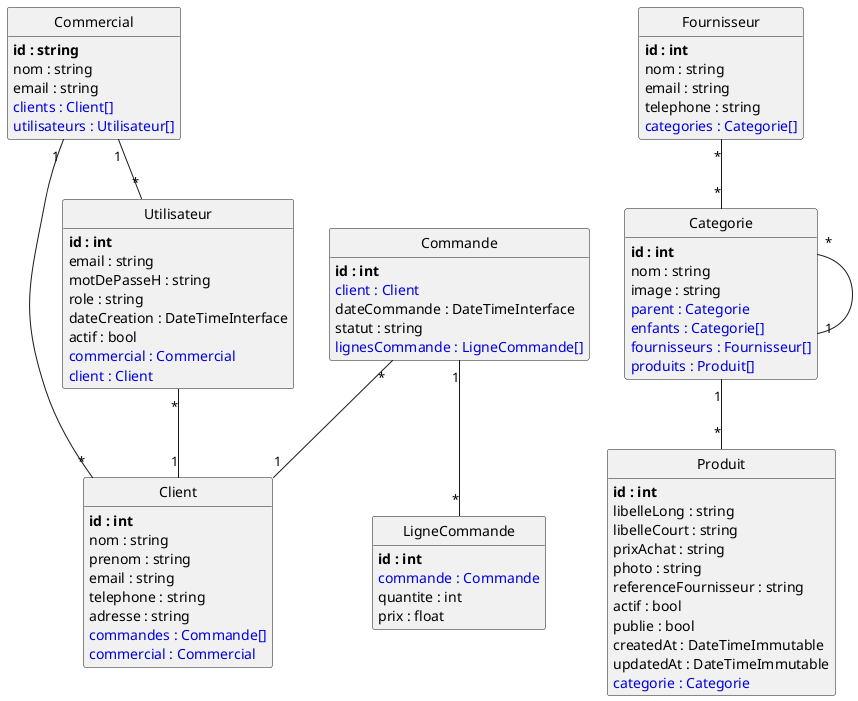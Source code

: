 @startuml
class Commande {
	**id : int**
	<color:#0000dd>client : Client</color>
	dateCommande : DateTimeInterface
	statut : string
	<color:#0000dd>lignesCommande : LigneCommande[]</color>
}

class Fournisseur {
	**id : int**
	nom : string
	email : string
	telephone : string
	<color:#0000dd>categories : Categorie[]</color>
}

class Commercial {
	**id : string**
	nom : string
	email : string
	<color:#0000dd>clients : Client[]</color>
	<color:#0000dd>utilisateurs : Utilisateur[]</color>
}

class Client {
	**id : int**
	nom : string
	prenom : string
	email : string
	telephone : string
	adresse : string
	<color:#0000dd>commandes : Commande[]</color>
	<color:#0000dd>commercial : Commercial</color>
}

class Categorie {
	**id : int**
	nom : string
	image : string
	<color:#0000dd>parent : Categorie</color>
	<color:#0000dd>enfants : Categorie[]</color>
	<color:#0000dd>fournisseurs : Fournisseur[]</color>
	<color:#0000dd>produits : Produit[]</color>
}

class Utilisateur {
	**id : int**
	email : string
	motDePasseH : string
	role : string
	dateCreation : DateTimeInterface
	actif : bool
	<color:#0000dd>commercial : Commercial</color>
	<color:#0000dd>client : Client</color>
}

class LigneCommande {
	**id : int**
	<color:#0000dd>commande : Commande</color>
	quantite : int
	prix : float
}

class Produit {
	**id : int**
	libelleLong : string
	libelleCourt : string
	prixAchat : string
	photo : string
	referenceFournisseur : string
	actif : bool
	publie : bool
	createdAt : DateTimeImmutable
	updatedAt : DateTimeImmutable
	<color:#0000dd>categorie : Categorie</color>
}

Commande "*"--"1" Client
Commande "1"--"*" LigneCommande
Fournisseur "*"--"*" Categorie
Commercial "1"--"*" Client
Commercial "1"--"*" Utilisateur
Categorie "*"--"1" Categorie
Categorie "1"--"*" Produit
Utilisateur "*"--"1" Client


hide methods

hide circle

@enduml
